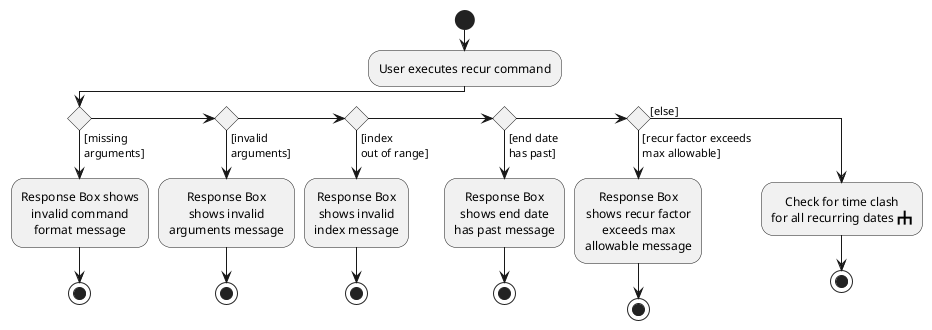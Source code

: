 @startuml
skinparam defaultTextAlignment center

sprite $rake <svg width="16" height="16" viewBox="0 0 16 16">
<path
    style="fill:#000000"
    d="M 7,1 H 9 V 7 H 15 V 15 H 13 V 9 H 9 V 15 H 7 V 9 H 3 V 15 H 1 V 7 H 7 Z"
/>
</svg>

start
:User executes recur command;

'Since the beta syntax does not support placing the condition outside the
'diamond we place it as the true branch instead.

if () then ([missing
arguments])
    :Response Box shows
    invalid command
    format message;
stop
else if () then ([invalid
arguments])
    :Response Box
    shows invalid
    arguments message;
stop
else if () then ([index
out of range])
    :Response Box
    shows invalid
    index message;
stop
else if () then ([end date
has past])
    :Response Box
    shows end date
    has past message;
stop
else if () then ([recur factor exceeds
max allowable])
    :Response Box
    shows recur factor
    exceeds max
    allowable message;
stop
else ([else])
:Check for time clash
for all recurring dates <$rake>;
stop
@enduml
